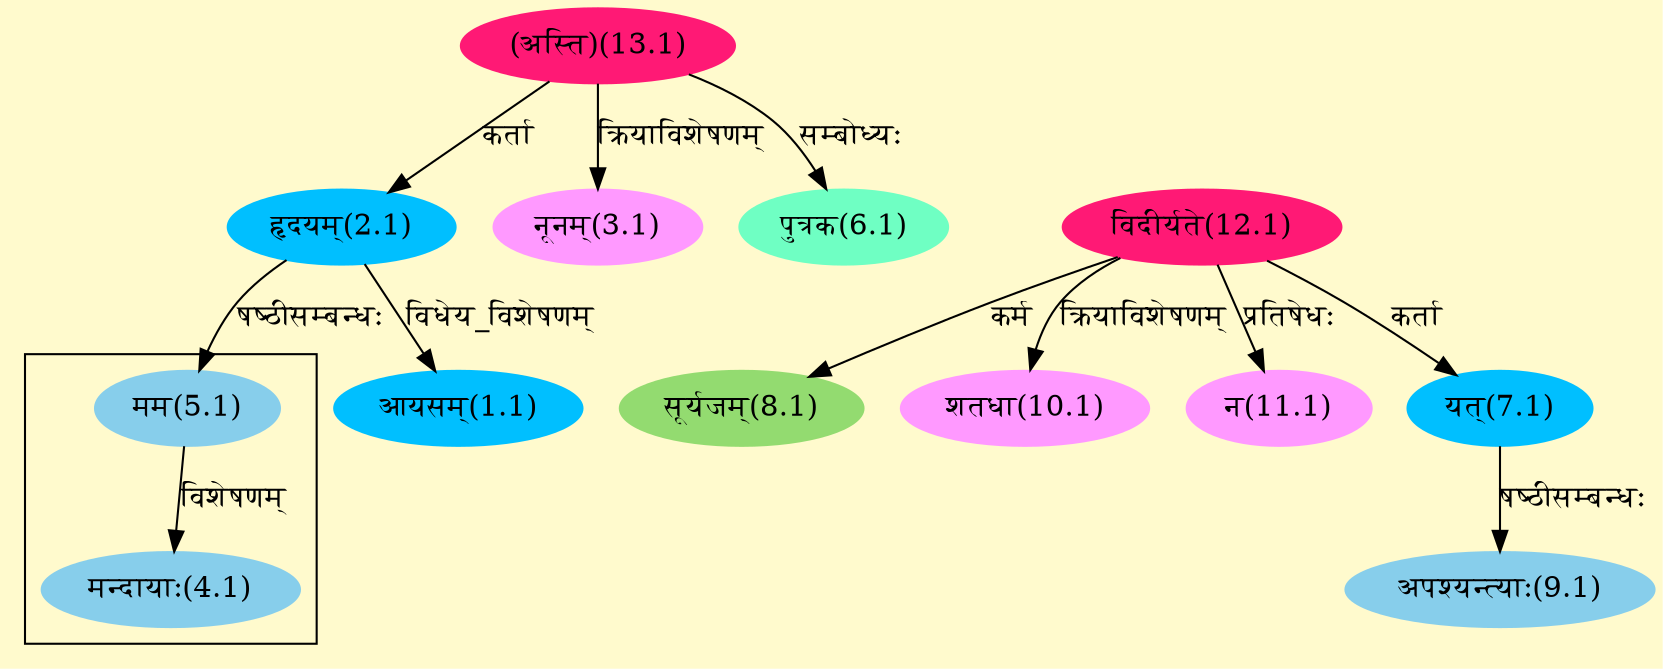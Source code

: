 digraph G{
rankdir=BT;
 compound=true;
 bgcolor="lemonchiffon1";

subgraph cluster_1{
Node4_1 [style=filled, color="#87CEEB" label = "मन्दायाः(4.1)"]
Node5_1 [style=filled, color="#87CEEB" label = "मम(5.1)"]

}
Node1_1 [style=filled, color="#00BFFF" label = "आयसम्(1.1)"]
Node2_1 [style=filled, color="#00BFFF" label = "हृदयम्(2.1)"]
Node13_1 [style=filled, color="#FF1975" label = "(अस्ति)(13.1)"]
Node3_1 [style=filled, color="#FF99FF" label = "नूनम्(3.1)"]
Node5_1 [style=filled, color="#87CEEB" label = "मम(5.1)"]
Node6_1 [style=filled, color="#6FFFC3" label = "पुत्रक(6.1)"]
Node7_1 [style=filled, color="#00BFFF" label = "यत्(7.1)"]
Node12_1 [style=filled, color="#FF1975" label = "विदीर्यते(12.1)"]
Node8_1 [style=filled, color="#93DB70" label = "सूर्यजम्(8.1)"]
Node9_1 [style=filled, color="#87CEEB" label = "अपश्यन्त्याः(9.1)"]
Node10_1 [style=filled, color="#FF99FF" label = "शतधा(10.1)"]
Node11_1 [style=filled, color="#FF99FF" label = "न(11.1)"]
/* Start of Relations section */

Node1_1 -> Node2_1 [  label="विधेय_विशेषणम्"  dir="back" ]
Node2_1 -> Node13_1 [  label="कर्ता"  dir="back" ]
Node3_1 -> Node13_1 [  label="क्रियाविशेषणम्"  dir="back" ]
Node4_1 -> Node5_1 [  label="विशेषणम्"  dir="back" ]
Node5_1 -> Node2_1 [  label="षष्ठीसम्बन्धः"  dir="back" ]
Node6_1 -> Node13_1 [  label="सम्बोध्यः"  dir="back" ]
Node7_1 -> Node12_1 [  label="कर्ता"  dir="back" ]
Node8_1 -> Node12_1 [  label="कर्म"  dir="back" ]
Node9_1 -> Node7_1 [  label="षष्ठीसम्बन्धः"  dir="back" ]
Node10_1 -> Node12_1 [  label="क्रियाविशेषणम्"  dir="back" ]
Node11_1 -> Node12_1 [  label="प्रतिषेधः"  dir="back" ]
}
